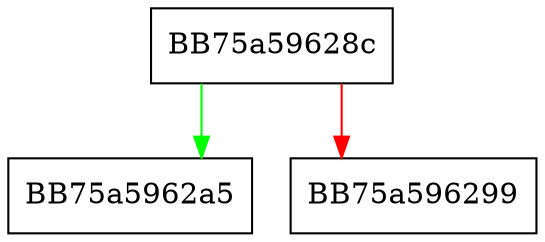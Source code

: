 digraph push_back {
  node [shape="box"];
  graph [splines=ortho];
  BB75a59628c -> BB75a5962a5 [color="green"];
  BB75a59628c -> BB75a596299 [color="red"];
}